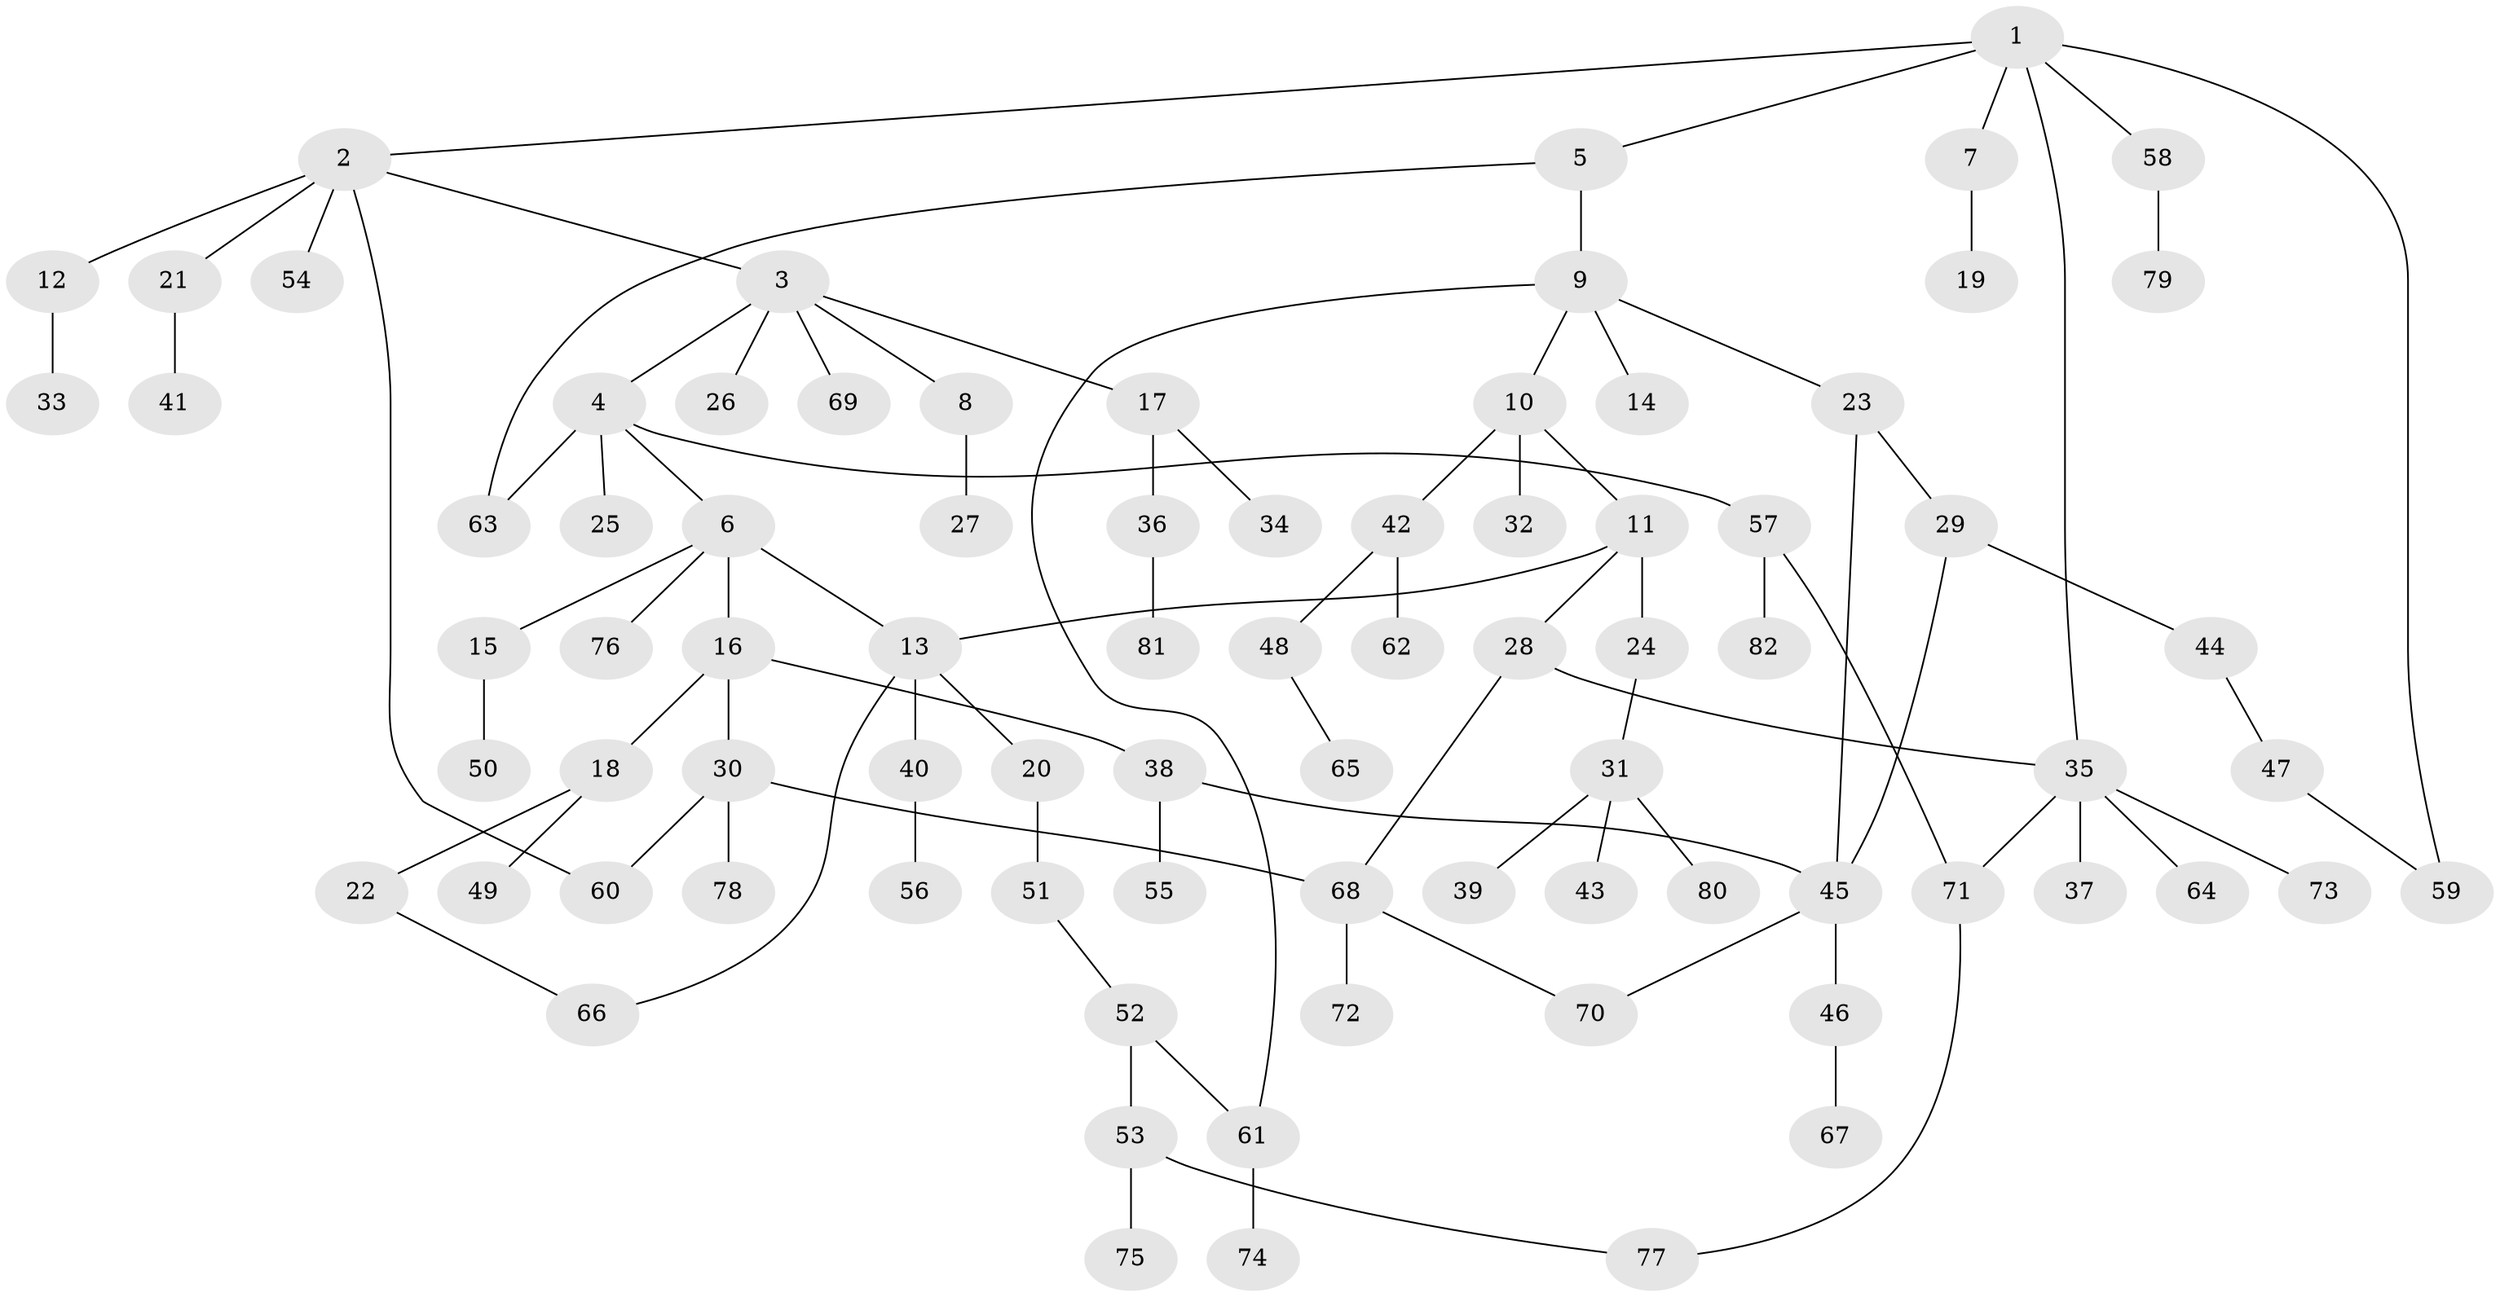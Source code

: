// Generated by graph-tools (version 1.1) at 2025/01/03/09/25 03:01:01]
// undirected, 82 vertices, 94 edges
graph export_dot {
graph [start="1"]
  node [color=gray90,style=filled];
  1;
  2;
  3;
  4;
  5;
  6;
  7;
  8;
  9;
  10;
  11;
  12;
  13;
  14;
  15;
  16;
  17;
  18;
  19;
  20;
  21;
  22;
  23;
  24;
  25;
  26;
  27;
  28;
  29;
  30;
  31;
  32;
  33;
  34;
  35;
  36;
  37;
  38;
  39;
  40;
  41;
  42;
  43;
  44;
  45;
  46;
  47;
  48;
  49;
  50;
  51;
  52;
  53;
  54;
  55;
  56;
  57;
  58;
  59;
  60;
  61;
  62;
  63;
  64;
  65;
  66;
  67;
  68;
  69;
  70;
  71;
  72;
  73;
  74;
  75;
  76;
  77;
  78;
  79;
  80;
  81;
  82;
  1 -- 2;
  1 -- 5;
  1 -- 7;
  1 -- 35;
  1 -- 58;
  1 -- 59;
  2 -- 3;
  2 -- 12;
  2 -- 21;
  2 -- 54;
  2 -- 60;
  3 -- 4;
  3 -- 8;
  3 -- 17;
  3 -- 26;
  3 -- 69;
  4 -- 6;
  4 -- 25;
  4 -- 57;
  4 -- 63;
  5 -- 9;
  5 -- 63;
  6 -- 13;
  6 -- 15;
  6 -- 16;
  6 -- 76;
  7 -- 19;
  8 -- 27;
  9 -- 10;
  9 -- 14;
  9 -- 23;
  9 -- 61;
  10 -- 11;
  10 -- 32;
  10 -- 42;
  11 -- 24;
  11 -- 28;
  11 -- 13;
  12 -- 33;
  13 -- 20;
  13 -- 40;
  13 -- 66;
  15 -- 50;
  16 -- 18;
  16 -- 30;
  16 -- 38;
  17 -- 34;
  17 -- 36;
  18 -- 22;
  18 -- 49;
  20 -- 51;
  21 -- 41;
  22 -- 66;
  23 -- 29;
  23 -- 45;
  24 -- 31;
  28 -- 68;
  28 -- 35;
  29 -- 44;
  29 -- 45;
  30 -- 60;
  30 -- 78;
  30 -- 68;
  31 -- 39;
  31 -- 43;
  31 -- 80;
  35 -- 37;
  35 -- 64;
  35 -- 71;
  35 -- 73;
  36 -- 81;
  38 -- 55;
  38 -- 45;
  40 -- 56;
  42 -- 48;
  42 -- 62;
  44 -- 47;
  45 -- 46;
  45 -- 70;
  46 -- 67;
  47 -- 59;
  48 -- 65;
  51 -- 52;
  52 -- 53;
  52 -- 61;
  53 -- 75;
  53 -- 77;
  57 -- 82;
  57 -- 71;
  58 -- 79;
  61 -- 74;
  68 -- 72;
  68 -- 70;
  71 -- 77;
}
